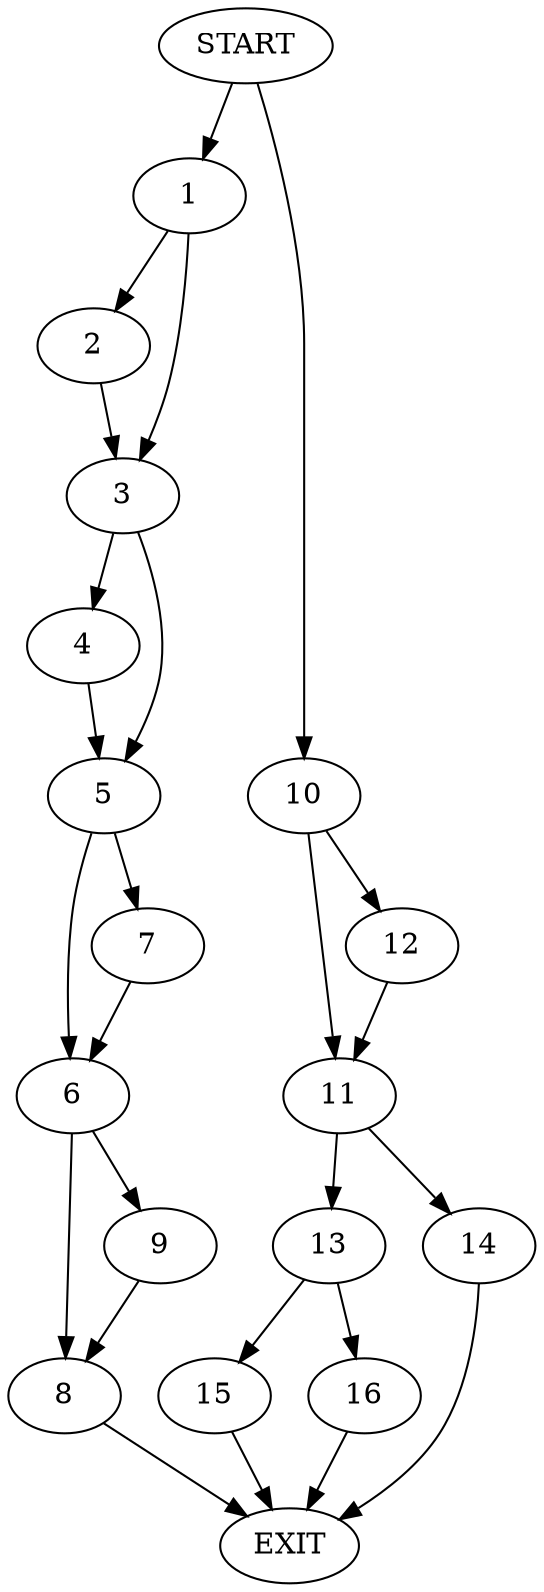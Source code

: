 digraph {
0 [label="START"]
17 [label="EXIT"]
0 -> 1
1 -> 2
1 -> 3
2 -> 3
3 -> 4
3 -> 5
5 -> 6
5 -> 7
4 -> 5
6 -> 8
6 -> 9
7 -> 6
8 -> 17
9 -> 8
0 -> 10
10 -> 11
10 -> 12
12 -> 11
11 -> 13
11 -> 14
13 -> 15
13 -> 16
14 -> 17
16 -> 17
15 -> 17
}
